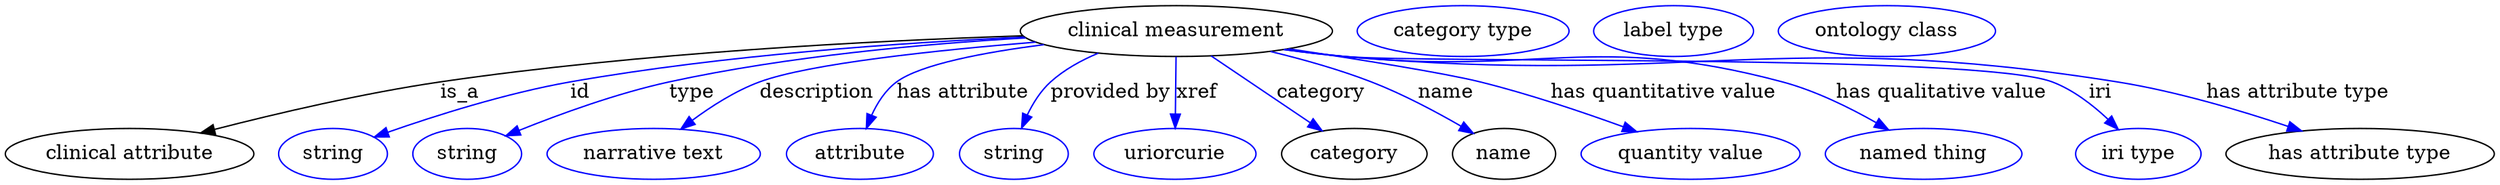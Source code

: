 digraph {
	graph [bb="0,0,1759.6,123"];
	node [label="\N"];
	"clinical measurement"	[height=0.5,
		label="clinical measurement",
		pos="826.74,105",
		width=3.0692];
	"clinical attribute"	[height=0.5,
		pos="87.742,18",
		width=2.4373];
	"clinical measurement" -> "clinical attribute"	[label=is_a,
		lp="321.74,61.5",
		pos="e,138,32.78 718.12,101.6 612.75,98.121 448.59,89.626 307.74,69 253.09,60.997 191.89,46.639 147.95,35.356"];
	id	[color=blue,
		height=0.5,
		label=string,
		pos="231.74,18",
		width=1.0652];
	"clinical measurement" -> id	[color=blue,
		label=id,
		lp="406.74,61.5",
		pos="e,260.69,29.825 718.99,100.73 632.22,96.758 507.41,88.045 399.74,69 354.33,60.968 303.81,44.924 270.15,33.169",
		style=solid];
	type	[color=blue,
		height=0.5,
		label=string,
		pos="326.74,18",
		width=1.0652];
	"clinical measurement" -> type	[color=blue,
		label=type,
		lp="484.74,61.5",
		pos="e,353.92,30.794 719.96,100.27 648.23,96.127 551.98,87.398 468.74,69 431.99,60.876 391.65,46.068 363.39,34.668",
		style=solid];
	description	[color=blue,
		height=0.5,
		label="narrative text",
		pos="458.74,18",
		width=2.0943];
	"clinical measurement" -> description	[color=blue,
		label=description,
		lp="572.24,61.5",
		pos="e,477.43,35.594 726.72,97.262 655.5,91.5 566.5,82.057 531.74,69 515.11,62.752 498.6,51.943 485.51,41.97",
		style=solid];
	"has attribute"	[color=blue,
		height=0.5,
		label=attribute,
		pos="603.74,18",
		width=1.4443];
	"clinical measurement" -> "has attribute"	[color=blue,
		label="has attribute",
		lp="675.74,61.5",
		pos="e,607.94,35.971 732.69,95.467 690.08,89.999 645.53,81.526 628.74,69 620.94,63.181 615.42,54.25 611.58,45.537",
		style=solid];
	"provided by"	[color=blue,
		height=0.5,
		label=string,
		pos="711.74,18",
		width=1.0652];
	"clinical measurement" -> "provided by"	[color=blue,
		label="provided by",
		lp="780.24,61.5",
		pos="e,717.19,36.267 771.45,89.335 759.39,84.299 747.37,77.665 737.74,69 730.66,62.627 725.21,53.869 721.17,45.463",
		style=solid];
	xref	[color=blue,
		height=0.5,
		label=uriorcurie,
		pos="825.74,18",
		width=1.5887];
	"clinical measurement" -> xref	[color=blue,
		label=xref,
		lp="841.24,61.5",
		pos="e,825.94,36.175 826.54,86.799 826.4,75.163 826.22,59.548 826.06,46.237",
		style=solid];
	category	[height=0.5,
		pos="952.74,18",
		width=1.4263];
	"clinical measurement" -> category	[color=blue,
		label=category,
		lp="929.24,61.5",
		pos="e,929.91,34.404 851.34,87.409 871.35,73.906 899.73,54.76 921.38,40.156",
		style=solid];
	name	[height=0.5,
		pos="1058.7,18",
		width=1.011];
	"clinical measurement" -> name	[color=blue,
		label=name,
		lp="1017.7,61.5",
		pos="e,1037,32.48 893.38,90.519 916.37,84.976 942.03,77.773 964.74,69 986.77,60.492 1010.2,48.026 1028.2,37.671",
		style=solid];
	"has quantitative value"	[color=blue,
		height=0.5,
		label="quantity value",
		pos="1190.7,18",
		width=2.1484];
	"clinical measurement" -> "has quantitative value"	[color=blue,
		label="has quantitative value",
		lp="1171.7,61.5",
		pos="e,1152.7,33.689 906.07,92.459 956.35,84.879 1016.5,75.245 1041.7,69 1076.2,60.462 1114.2,47.666 1143.2,37.156",
		style=solid];
	"has qualitative value"	[color=blue,
		height=0.5,
		label="named thing",
		pos="1355.7,18",
		width=1.9318];
	"clinical measurement" -> "has qualitative value"	[color=blue,
		label="has qualitative value",
		lp="1368.2,61.5",
		pos="e,1331,34.955 903.76,92.035 917.71,90.143 932.14,88.364 945.74,87 1083.1,73.229 1122.4,104.59 1255.7,69 1279.1,62.763 1303.4,50.751 \
1322.2,40.064",
		style=solid];
	iri	[color=blue,
		height=0.5,
		label="iri type",
		pos="1507.7,18",
		width=1.2277];
	"clinical measurement" -> iri	[color=blue,
		label=iri,
		lp="1480.7,61.5",
		pos="e,1493.5,35.335 902.78,91.914 917.03,89.998 931.81,88.241 945.74,87 1001.2,82.054 1394.6,88.689 1446.7,69 1461.6,63.392 1475.5,52.616 \
1486.3,42.501",
		style=solid];
	"has attribute type"	[height=0.5,
		pos="1664.7,18",
		width=2.6359];
	"clinical measurement" -> "has attribute type"	[color=blue,
		label="has attribute type",
		lp="1620.7,61.5",
		pos="e,1623.4,34.204 902.78,91.879 917.02,89.967 931.81,88.22 945.74,87 1188.1,65.769 1252.5,107.25 1492.7,69 1534.2,62.391 1579.9,48.823 \
1613.7,37.487",
		style=solid];
	"named thing_category"	[color=blue,
		height=0.5,
		label="category type",
		pos="1029.7,105",
		width=2.0762];
	attribute_name	[color=blue,
		height=0.5,
		label="label type",
		pos="1178.7,105",
		width=1.5707];
	"clinical measurement_has attribute type"	[color=blue,
		height=0.5,
		label="ontology class",
		pos="1329.7,105",
		width=2.1304];
}
